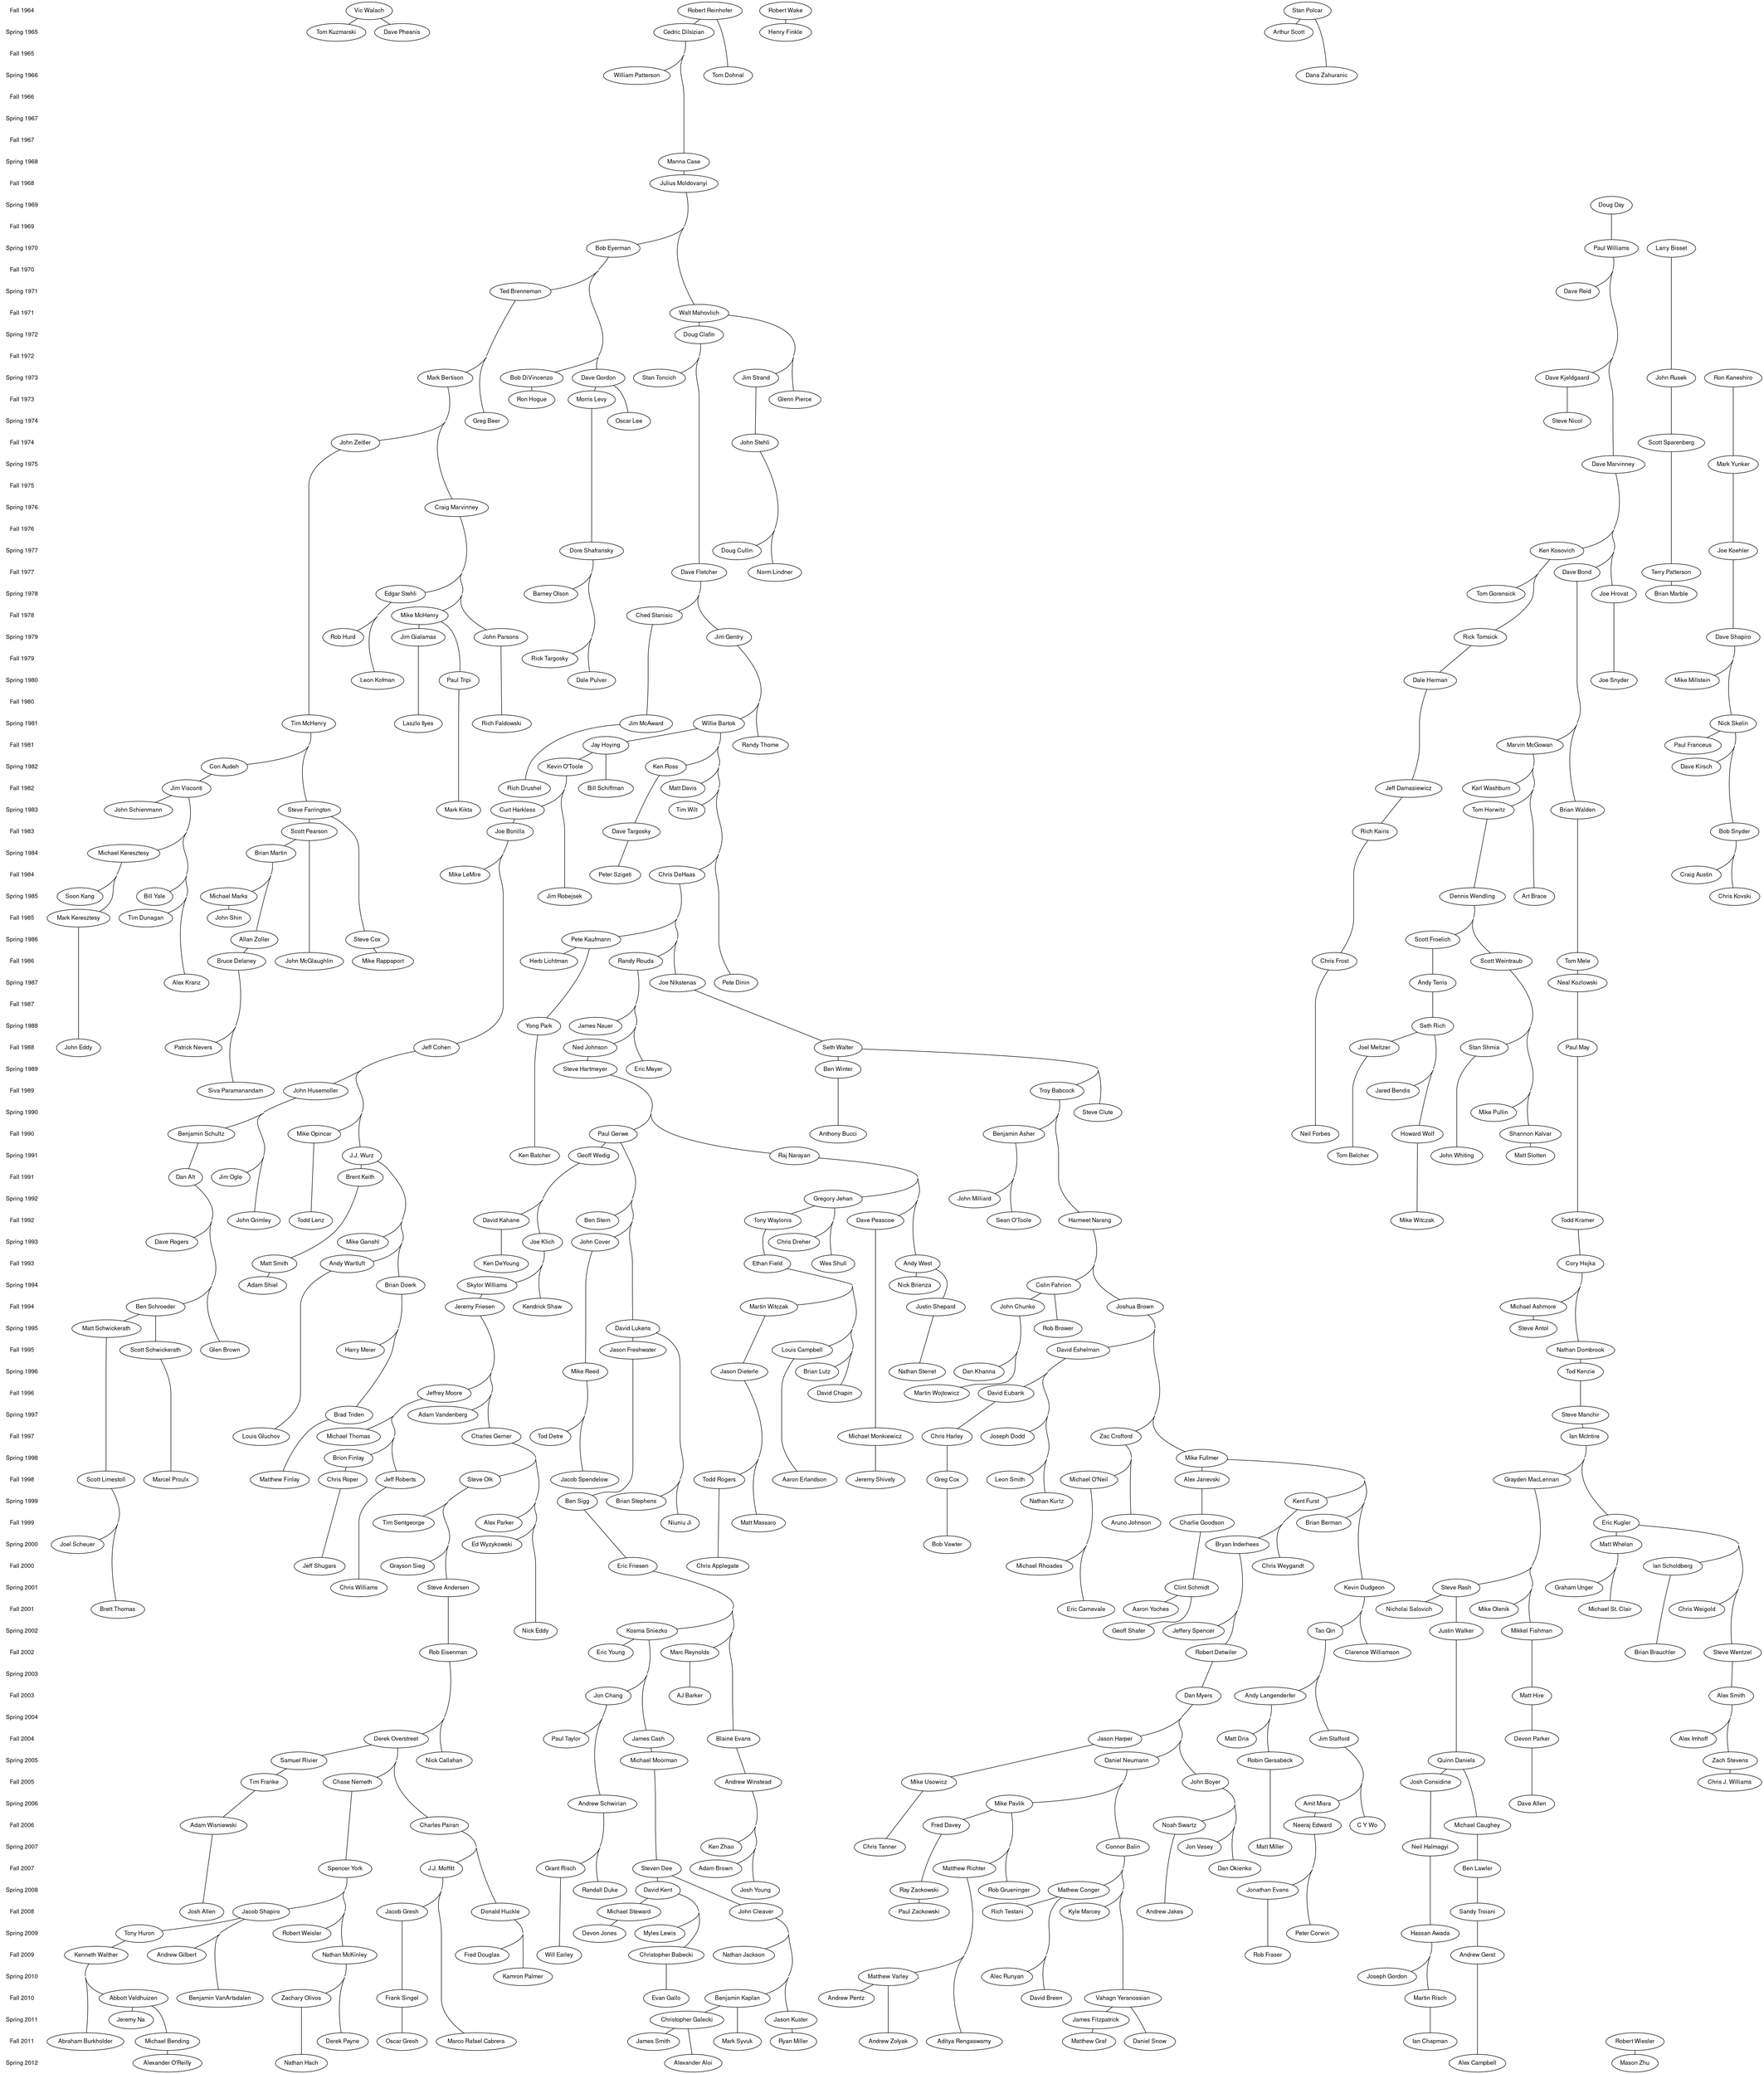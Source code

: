/******************************************
 * Beta Nu of Theta Chi Brotherhood tree. *
 * Spring 2008				  *
 * Arranged 2008 by Michael Moorman       *
 * This language has a C-like grammar and *
 * commenting system.			  *
 *****************************************/
digraph brotherhood {
	ranksep=0; // minimum separation between ranks
	concentrate=true; // gives a more flowing edge pattern
	ratio=compress; // optimizes for horizontal space
	size="50,50"; // gives it a square shape
	/* This first block represents a timeline on the left side. */
	{
		// Change font to something appropriate for your system
		node [shape=plaintext, fontname="Nimbus Sans 1", fontsize=12];
		edge [style=invis];
		"Fall 1964" -> "Spring 1965" -> "Fall 1965" -> "Spring 1966" -> "Fall 1966" -> "Spring 1967" -> "Fall 1967" -> "Spring 1968" -> "Fall 1968" -> "Spring 1969" -> "Fall 1969" -> "Spring 1970" -> "Fall 1970" -> "Spring 1971" -> "Fall 1971" -> "Spring 1972" -> "Fall 1972" -> "Spring 1973" -> "Fall 1973" -> "Spring 1974" -> "Fall 1974" -> "Spring 1975" -> "Fall 1975" -> "Spring 1976" -> "Fall 1976" -> "Spring 1977" -> "Fall 1977" -> "Spring 1978" -> "Fall 1978" -> "Spring 1979" -> "Fall 1979" -> "Spring 1980" -> "Fall 1980" -> "Spring 1981" -> "Fall 1981" -> "Spring 1982" -> "Fall 1982" -> "Spring 1983" -> "Fall 1983" -> "Spring 1984" -> "Fall 1984" -> "Spring 1985" -> "Fall 1985" -> "Spring 1986" -> "Fall 1986" -> "Spring 1987" -> "Fall 1987" -> "Spring 1988" -> "Fall 1988" -> "Spring 1989" -> "Fall 1989" -> "Spring 1990" -> "Fall 1990" -> "Spring 1991" -> "Fall 1991" -> "Spring 1992" -> "Fall 1992" -> "Spring 1993" -> "Fall 1993" -> "Spring 1994" -> "Fall 1994" -> "Spring 1995" -> "Fall 1995" -> "Spring 1996" -> "Fall 1996" -> "Spring 1997" -> "Fall 1997" -> "Spring 1998" -> "Fall 1998" -> "Spring 1999" -> "Fall 1999" -> "Spring 2000" -> "Fall 2000" -> "Spring 2001" -> "Fall 2001" -> "Spring 2002" -> "Fall 2002" -> "Spring 2003" -> "Fall 2003" -> "Spring 2004" -> "Fall 2004" -> "Spring 2005" -> "Fall 2005" -> "Spring 2006" -> "Fall 2006" -> "Spring 2007" -> "Fall 2007" -> "Spring 2008" -> "Fall 2008" -> "Spring 2009" -> "Fall 2009" -> "Spring 2010" -> "Fall 2010" -> "Spring 2011" -> "Fall 2011" -> "Spring 2012"; 
	}
	/* This lists who was in which pledge class so that everyone from each pledge class is in the same rank. */
	node [color=black, shape=ellipse, fontname="Nimbus Sans 1", fontsize=12];
	edge [arrowhead=none, arrowtail=none];
	/* Data from before 1973 is incomplete and probably inaccurate */
	{ rank = same; "Fall 1964"; "Vic Walach"; "Robert Reinhofer"; "Robert Wake"; "Stan Polcar"; }
	{ rank = same; "Spring 1965"; "Cedric Dilsizian"; "Henry Finkle"; "Arthur Scott"; "Tom Kuzmarski"; "Dave Pheanis"; }
	{ rank = same; "Fall 1965"; }
	{ rank = same; "Spring 1966"; "William Patterson"; "Tom Dohnal"; "Dana Zahuranic"; }
	{ rank = same; "Fall 1966"; }
	{ rank = same; "Spring 1967"; }
	{ rank = same; "Fall 1967"; }
	{ rank = same; "Spring 1968"; "Manna Case"; }
	{ rank = same; "Fall 1968"; "Julius Moldovanyi"; }
	{ rank = same; "Spring 1969"; "Doug Day"; }
	{ rank = same; "Fall 1969"; }
	{ rank = same; "Spring 1970"; "Paul Williams"; "Bob Eyerman"; "Larry Bisset"; }
	{ rank = same; "Fall 1970"; }
	{ rank = same; "Spring 1971"; "Dave Reid"; "Ted Brenneman"; }
	{ rank = same; "Fall 1971"; "Walt Mahovlich"; }
	{ rank = same; "Spring 1972"; "Doug Clafin"; }
	{ rank = same; "Fall 1972"; }
	/* Everything below here is fairly accurate */
	{ rank = same; "Spring 1973"; "Bob DiVincenzo"; "Mark Bertison"; "Dave Kjeldgaard"; "Dave Gordon"; "Jim Strand"; "Stan Toncich"; "John Rusek"; "Ron Kaneshiro"; }
	{ rank = same; "Fall 1973"; "Ron Hogue"; "Morris Levy"; "Glenn Pierce"; }
	{ rank = same; "Spring 1974"; "Steve Nicol"; "Greg Beer"; "Oscar Lee"; }
	{ rank = same; "Fall 1974"; "John Zeitler"; "John Stehli"; "Scott Sparenberg"; }
	{ rank = same; "Spring 1975"; "Dave Marvinney"; "Mark Yunker"; }
	{ rank = same; "Fall 1975"; }
	{ rank = same; "Spring 1976"; "Craig Marvinney"; }
	{ rank = same; "Fall 1976"; }
	{ rank = same; "Spring 1977"; "Ken Kosovich"; "Dore Shafransky"; "Doug Cullin"; "Joe Koehler"; }
	{ rank = same; "Fall 1977"; "Dave Bond"; "Dave Fletcher"; "Norm Lindner"; "Terry Patterson"; }
	{ rank = same; "Spring 1978"; "Brian Marble"; "Tom Gorensick"; "Joe Hrovat"; "Edgar Stehli"; "Barney Olson"; }
	{ rank = same; "Fall 1978"; "Mike McHenry"; "Ched Stanisic"; }
	{ rank = same; "Spring 1979"; "Dave Shapiro"; "Rick Tomsick"; "John Parsons"; "Jim Gialamas"; "Rob Hurd"; "Jim Gentry"; }
	{ rank = same; "Fall 1979"; "Rick Targosky"; }
	{ rank = same; "Spring 1980"; "Mike Millstein"; "Dale Herman"; "Joe Snyder"; "Leon Kofman"; "Paul Tripi"; "Dale Pulver"; }
	{ rank = same; "Fall 1980"; }
	{ rank = same; "Spring 1981"; "Nick Skelin"; "Tim McHenry"; "Laszlo Ilyes"; "Rich Faldowski"; "Willie Bartok"; "Jim McAward"; }
	{ rank = same; "Fall 1981"; "Randy Thome"; "Jay Hoying"; "Marvin McGowan"; "Paul Franceus" }
	{ rank = same; "Spring 1982"; "Dave Kirsch"; "Con Audeh"; "Ken Ross"; "Kevin O'Toole"; }
	{ rank = same; "Fall 1982"; "Rich Drushel"; "Bill Schiffman"; "Matt Davis"; "Jim Visconti"; "Jeff Damasiewicz"; "Karl Washburn"; }
	{ rank = same; "Spring 1983"; "Curt Harkless"; "Tim Wilt"; "Mark Kikta"; "John Schienmann"; "Steve Farrington"; "Brian Walden"; "Tom Horwitz"; }
	{ rank = same; "Fall 1983"; "Dave Targosky"; "Scott Pearson"; "Rich Kairis"; "Bob Snyder"; "Joe Bonilla"; }
	{ rank = same; "Spring 1984"; "Michael Keresztesy"; "Brian Martin"; }
	{ rank = same; "Fall 1984"; "Craig Austin"; "Mike LeMire"; "Peter Szigeti"; "Chris DeHaas"; }
	{ rank = same; "Spring 1985"; "Art Brace"; "Jim Robejsek"; "Bill Yale"; "Soon Kang"; "Michael Marks"; "Chris Kovski"; "Dennis Wendling"; }
	{ rank = same; "Fall 1985"; "Mark Keresztesy"; "John Shin"; "Tim Dunagan"; }
	{ rank = same; "Spring 1986"; "Pete Kaufmann"; "Steve Cox"; "Allan Zoller"; "Scott Froelich"; }
	{ rank = same; "Fall 1986"; "Scott Weintraub"; "Tom Mele"; "Chris Frost"; "John McGlaughlin"; "Bruce Delaney"; "Mike Rappaport"; "Herb Lichtman"; "Randy Rouda"; }
	{ rank = same; "Spring 1987"; "Pete Dinin"; "Joe Nikstenas"; "Alex Kranz"; "Neal Kozlowski"; "Andy Terris"; }
	{ rank = same; "Fall 1987"; }
	{ rank = same; "Spring 1988"; "James Nauer"; "Yong Park"; "Seth Rich"; }
	{ rank = same; "Fall 1988"; "Jeff Cohen"; "Ned Johnson"; "Seth Walter"; "John Eddy"; "Patrick Nevers"; "Paul May"; "Stan Shmia"; "Joel Meltzer"; }
	{ rank = same; "Spring 1989"; "Eric Meyer"; "Steve Hartmeyer"; "Ben Winter"; }
	{ rank = same; "Fall 1989"; "John Husemoller"; "Troy Babcock"; "Siva Paramanandam"; "Jared Bendis"; }
	{ rank = same; "Spring 1990"; "Mike Pullin"; "Steve Clute"; }
	{ rank = same; "Fall 1990"; "Mike Opincar"; "Benjamin Schultz"; "Paul Gerwe"; "Anthony Bucci"; "Benjamin Asher"; "Neil Forbes"; "Howard Wolf"; "Shannon Kalvar"; }
	{ rank = same; "Spring 1991"; "J.J. Wurz"; "Geoff Wedig"; "Raj Narayan"; "Ken Batcher"; "John Whiting"; "Matt Slotten"; "Tom Belcher"; }
	{ rank = same; "Fall 1991"; "Jim Ogle"; "Dan Alt"; "Brent Keith"; }
	{ rank = same; "Spring 1992"; "John Milliard"; "Gregory Jehan"; }
	{ rank = same; "Fall 1992"; "Mike Witczak"; "Todd Kramer"; "Sean O'Toole"; "Harmeet Narang"; "Tony Waylonis"; "Dave Peascoe"; "David Kahane"; "Ben Stern"; "John Grimley"; "Todd Lenz"; }
	{ rank = same; "Spring 1993"; "Dave Rogers"; "Mike Ganahl"; "Joe Klich"; "John Cover"; "Chris Dreher"; }
	{ rank = same; "Fall 1993"; "Cory Hojka"; "Ethan Field"; "Wes Shull"; "Andy West"; "Ken DeYoung"; "Matt Smith"; "Andy Wartluft"; }
	{ rank = same; "Spring 1994"; "Adam Shiel"; "Brian Doerk"; "Skylor Williams"; "Nick Brienza"; "Colin Fahrion"; }
	{ rank = same; "Fall 1994"; "Ben Schroeder"; "Kendrick Shaw"; "Jeremy Friesen"; "Justin Shepard"; "Martin Witczak"; "John Chunko"; "Joshua Brown"; "Michael Ashmore"; }
	{ rank = same; "Spring 1995"; "Matt Schwickerath"; "David Lukens"; "Rob Brower"; "Steve Antol"; }
	{ rank = same; "Fall 1995"; "Nathan Dombrook"; "David Eshelman"; "Louis Campbell"; "Jason Freshwater"; "Harry Meier"; "Scott Schwickerath"; "Glen Brown"; }
	{ rank = same; "Spring 1996"; "Mike Reed"; "Nathan Sterret"; "Jason Dieterle"; "Brian Lutz"; "Dan Khanna"; "Tod Kenzie"; }
	{ rank = same; "Fall 1996"; "Jeffrey Moore"; "David Chapin"; "Martin Wojtowicz"; "David Eubank"; }
	{ rank = same; "Spring 1997"; "Adam Vandenberg"; "Steve Manchir"; "Brad Triden"; }
	{ rank = same; "Fall 1997"; "Ian McIntire"; "Joseph Dodd"; "Chris Harley"; "Zac Crofford"; "Michael Monkiewicz"; "Tod Detre"; "Michael Thomas"; "Charles Gerner"; "Louis Gluchov"; }
	{ rank = same; "Spring 1998"; "Brion Finlay"; "Mike Fullmer"; }
	{ rank = same; "Fall 1998"; "Scott Limestoll"; "Steve Olk"; "Matthew Finlay"; "Marcel Proulx"; "Chris Roper"; "Jacob Spendelow"; "Jeff Roberts"; "Jeremy Shively"; "Todd Rogers"; "Aaron Erlandson"; "Michael O'Neil"; "Greg Cox"; "Leon Smith"; "Alex Janevski"; "Grayden MacLennan"; }
	{ rank = same; "Spring 1999"; "Kent Furst"; "Nathan Kurtz"; "Brian Stephens"; "Ben Sigg"; }
	{ rank = same; "Fall 1999"; "Tim Sentgeorge"; "Alex Parker"; "Niuniu Ji"; "Matt Massaro"; "Eric Kugler"; "Aruno Johnson"; "Brian Berman"; "Charlie Goodson"; }
	{ rank = same; "Spring 2000"; "Joel Scheuer"; "Ed Wyzykowski"; "Bryan Inderhees"; "Bob Vawter"; "Matt Whelan"; }
	{ rank = same; "Fall 2000"; "Ian Scholdberg"; "Chris Weygandt"; "Michael Rhoades"; "Chris Applegate"; "Eric Friesen"; "Grayson Sieg"; "Jeff Shugars"; }
	{ rank = same; "Spring 2001"; "Steve Andersen"; "Chris Williams"; "Clint Schmidt"; "Kevin Dudgeon"; "Steve Rash"; "Graham Unger"; }
	{ rank = same; "Fall 2001"; "Eric Carnevale"; "Chris Weigold"; "Brett Thomas"; "Chris Weigold"; "Nicholai Salovich"; "Mike Olenik"; "Michael St. Clair"; "Aaron Yoches"; }
	{ rank = same; "Spring 2002"; "Kosma Sniezko"; "Mikkel Fishman"; "Justin Walker"; "Tao Qin"; "Jeffery Spencer"; "Geoff Shafer"; "Nick Eddy";  }
	{ rank = same; "Fall 2002"; "Steve Wentzel"; "Clarence Williamson"; "Brian Brauchler"; "Rob Eisenman"; "Eric Young"; "Marc Reynolds"; "Robert Detwiler"; }
	{ rank = same; "Spring 2003"; }
	{ rank = same; "Fall 2003"; "Dan Myers"; "Andy Langenderfer"; "Jon Chang"; "Alex Smith"; "Matt Hire"; "AJ Barker"; }
	{ rank = same; "Spring 2004"; }
	{ rank = same; "Fall 2004"; "Jason Harper"; "Derek Overstreet"; "Devon Parker"; "James Cash"; "Jim Stafford"; "Blaine Evans"; "Matt Dria"; "Alex Imhoff"; "Paul Taylor"; }
	{ rank = same; "Spring 2005"; "Michael Moorman"; "Daniel Neumann"; "Robin Gersabeck"; "Samuel Rivier"; "Zach Stevens"; "Nick Callahan"; "Quinn Daniels"; }
	{ rank = same; "Fall 2005"; "John Boyer"; "Andrew Winstead"; "Josh Considine"; "Chase Nemeth"; "Tim Franke"; "Chris J. Williams"; "Mike Usowicz"; }
	{ rank = same; "Spring 2006"; "Mike Pavlik"; "Amit Misra"; "Andrew Schwirian"; "Dave Allen"; }
	{ rank = same; "Fall 2006"; "C Y Wo"; "Adam Wisniewski"; "Neeraj Edward"; "Charles Pairan"; "Michael Caughey"; "Noah Swartz"; "Fred Davey"; }
	{ rank = same; "Spring 2007"; "Ken Zhao"; "Connor Balin"; "Chris Tanner"; "Jon Vesey"; "Matt Miller"; "Neil Halmagyi"; }
	{ rank = same; "Fall 2007"; "J.J. Moffitt"; "Matthew Richter"; "Dan Okienko"; "Steven Dee"; "Spencer York"; "Ben Lawler"; "Adam Brown"; "Grant Risch"; }
	{ rank = same; "Spring 2008"; "Ray Zackowski"; "Jonathan Evans"; "Rob Grueninger"; "Mathew Conger"; "Randall Duke"; "David Kent"; "Josh Young"; }
	{ rank = same; "Fall 2008"; "Josh Allen"; "John Cleaver"; "Jacob Gresh"; "Donald Huckle"; "Andrew Jakes"; "Kyle Marcey"; "Jacob Shapiro"; "Michael Steward"; "Rich Testani"; "Sandy Troiani"; "Paul Zackowski";}
	{ rank = same; "Spring 2009"; "Hassan Awada"; "Peter Corwin"; "Tony Huron"; "Devon Jones"; "Myles Lewis"; "Robert Weisler"}
	{ rank = same; "Fall 2009"; "Christopher Babecki"; "Fred Douglas"; "Will Earley"; "Rob Fraser"; "Andrew Gerst"; "Andrew Gilbert"; "Nathan Jackson"; "Kenneth Walther"; "Nathan McKinley"}
  	{ rank = same; "Spring 2010"; "Joseph Gordon"; "Kamron Palmer"; "Alec Runyan"; "Matthew Varley"}
	{ rank = same; "Fall 2010"; "David Breen"; "Evan Gallo"; "Benjamin Kaplan"; "Zachary Olivos"; "Andrew Pentz"; "Martin Risch"; "Frank Singel"; "Benjamin VanArtsdalen"; "Vahagn Yeranossian"}
	{ rank = same; "Spring 2011"; "James Fitzpatrick"; "Christopher Galecki"; "Jason Kuster"; "Jeremy Na"}
	{ rank = same; "Fall 2011"; "Michael Bending"; "Abraham Burkholder"; "Marco Rafael Cabrera"; "Ian Chapman"; "Matthew Graf"; "Oscar Gresh"; "Ryan Miller"; "Derek Payne"; "Aditya Rengaswamy"; "James Smith"; "Daniel Snow"; "Mark Syvuk"; "Andrew Zolyak"}
	{ rank = same; "Spring 2012"; "Alexander Aloi"; "Nathan Hach"; "Alexander O'Reilly"; "Mason Zhu"; "Alex Campbell";}
	
	/* Big brother -> Little brother.  Sorted alphabetically by big brother last name. */
	"Dan Alt" -> "Dave Rogers";
	"Dan Alt" -> "Ben Schroeder";
	"Dan Alt" -> "Glen Brown";
	"Steve Andersen" -> "Rob Eisenman";
	"Benjamin Asher" -> "Sean O'Toole";
	"Benjamin Asher" -> "John Milliard";
	"Michael Ashmore" -> "Steve Antol";
	"Con Audeh" -> "Jim Visconti";
  	"Hassan Awada" -> "Joseph Gordon";
	"Hassan Awada" -> "Martin Risch";
	"Troy Babcock" -> "Harmeet Narang";
	"Troy Babcock" -> "Benjamin Asher";
	"Christopher Babecki" -> "Evan Gallo";
	"Connor Balin" -> "Mathew Conger";
	"Connor Balin" -> "Kyle Marcey";
	"Connor Balin" -> "Vahagn Yeranossian";
	"Willie Bartok" -> "Jay Hoying";
	"Willie Bartok" -> "Matt Davis";
	"Willie Bartok" -> "Pete Dinin";
	"Willie Bartok" -> "Ken Ross";
	"Willie Bartok" -> "Tim Wilt";
	"Willie Bartok" -> "Chris DeHaas";
	"Mark Bertison" -> "Craig Marvinney";
	"Mark Bertison" -> "John Zeitler";
	"Michael Bending" -> "Alexander O'Reilly";
	"Larry Bisset" -> "John Rusek";
	"Dave Bond" -> "Marvin McGowan";
	"Dave Bond" -> "Brian Walden";
	"Joe Bonilla" -> "Jeff Cohen";
	"Joe Bonilla" -> "Mike LeMire";
	"John Boyer" -> "Noah Swartz";
	"John Boyer" -> "Jon Vesey";
	"John Boyer" -> "Dan Okienko";
	"Ted Brenneman" -> "Greg Beer";
	"Ted Brenneman" -> "Mark Bertison";
	"Joshua Brown" -> "Mike Fullmer";
	"Joshua Brown" -> "David Eshelman";
	"Joshua Brown" -> "Zac Crofford";
	"Louis Campbell" -> "Aaron Erlandson";
	"Manna Case" -> "Julius Moldovanyi";
	"James Cash" -> "Michael Moorman";
	"Michael Caughey" -> "Ben Lawler";
	"Jon Chang" -> "Paul Taylor";
	"Jon Chang" -> "Andrew Schwirian";
	"John Chunko" -> "Martin Wojtowicz"
	"John Chunko" -> "Dan Khanna";
	"Doug Clafin" -> "Stan Toncich";
	"Doug Clafin" -> "Dave Fletcher";
	"John Cleaver" -> "Nathan Jackson"
	"John Cleaver" -> "Benjamin Kaplan";
	"John Cleaver" -> "Jason Kuster";
	"Jeff Cohen" -> "John Husemoller";
	"Jeff Cohen" -> "J.J. Wurz";
	"Jeff Cohen" -> "Mike Opincar";
	"Mathew Conger" -> "Rich Testani";
  	"Mathew Conger" -> "Alec Runyan";
	"Mathew Conger" -> "David Breen";
	"Josh Considine" -> "Neil Halmagyi";
	"John Cover" -> "Mike Reed";
	"Greg Cox" -> "Bob Vawter";
	"Steve Cox" -> "Mike Rappaport";
	"Zac Crofford" -> "Michael O'Neil";
	"Zac Crofford" -> "Aruno Johnson";
	"Jeff Damasiewicz" -> "Rich Kairis";
	"Quinn Daniels" -> "Josh Considine";
	"Quinn Daniels" -> "Michael Caughey";
	"Fred Davey" -> "Ray Zackowski"
	"Doug Day" -> "Paul Williams";
	"Steven Dee" -> "David Kent";
	"Steven Dee" -> "John Cleaver";
	"Chris DeHaas" -> "Randy Rouda";
	"Chris DeHaas" -> "Joe Nikstenas";
	"Chris DeHaas" -> "Pete Kaufmann";
	"Bruce Delaney" -> "Patrick Nevers";
	"Bruce Delaney" -> "Siva Paramanandam";
	"Robert Detwiler" -> "Dan Myers";
	"Jason Dieterle" -> "Todd Rogers";
	"Jason Dieterle" -> "Matt Massaro";
	"Cedric Dilsizian" -> "William Patterson";
	"Cedric Dilsizian" -> "Manna Case";
	"Bob DiVincenzo" -> "Ron Hogue";
	"Brian Doerk" -> "Brad Triden"
	"Brian Doerk" -> "Harry Meier";
	"Nathan Dombrook" -> "Tod Kenzie";
	"Kevin Dudgeon" -> "Clarence Williamson";
	"Kevin Dudgeon" -> "Tao Qin";
	"Neeraj Edward" -> "Jonathan Evans";
	"Neeraj Edward" -> "Peter Corwin";
	"Rob Eisenman" -> "Derek Overstreet";
	"Rob Eisenman" -> "Nick Callahan";
	"David Eshelman" -> "Nathan Kurtz";
	"David Eshelman" -> "David Eubank";
	"David Eshelman" -> "Joseph Dodd";
	"David Eshelman" -> "Leon Smith"
	"David Eubank" -> "Chris Harley";
	"Blaine Evans" -> "Andrew Winstead";
	"Jonathan Evans" -> "Rob Fraser"
	"Bob Eyerman" -> "Ted Brenneman";
	"Bob Eyerman" -> "Bob DiVincenzo";
	"Bob Eyerman" -> "Dave Gordon";
	"Colin Fahrion" -> "Rob Brower";
	"Colin Fahrion" -> "John Chunko";
	"Steve Farrington" -> "Scott Pearson";
	"Steve Farrington" -> "Steve Cox";
	"Ethan Field" -> "Brian Lutz";
	"Ethan Field" -> "Louis Campbell";
	"Ethan Field" -> "David Chapin";
	"Ethan Field" -> "Martin Witczak";
	"Brion Finlay" -> "Chris Roper";
	"Mikkel Fishman" -> "Matt Hire";
	"James Fitzpatrick" -> "Matthew Graf";
	"Dave Fletcher" -> "Ched Stanisic";
	"Dave Fletcher" -> "Jim Gentry";
	"Tim Franke" -> "Adam Wisniewski";
	"Jason Freshwater" -> "Ben Sigg";
	"Eric Friesen" -> "Blaine Evans";
	"Eric Friesen" -> "Kosma Sniezko";
	"Eric Friesen" -> "Marc Reynolds";
	"Jeremy Friesen" -> "Jeffrey Moore";
	"Jeremy Friesen" -> "Adam Vandenberg";
	"Jeremy Friesen" -> "Charles Gerner";
	"Scott Froelich" -> "Andy Terris";
	"Chris Frost" -> "Neil Forbes";
	"Mike Fullmer" -> "Kevin Dudgeon";
	"Mike Fullmer" -> "Alex Janevski";
	"Mike Fullmer" -> "Kent Furst";
	"Mike Fullmer" -> "Brian Berman";
	"Kent Furst" -> "Bryan Inderhees";
	"Kent Furst" -> "Chris Weygandt";
	"Christopher Galecki" -> "James Smith";
	"Christopher Galecki" -> "Alexander Aloi";
	"Jim Gentry" -> "Randy Thome";
	"Jim Gentry" -> "Willie Bartok";
	"Charles Gerner" -> "Steve Olk";
	"Charles Gerner" -> "Ed Wyzykowski";
	"Charles Gerner" -> "Alex Parker";
	"Charles Gerner" -> "Nick Eddy";
	"Robin Gersabeck" -> "Matt Miller";
	"Andrew Gerst" -> "Alex Campbell";
	"Paul Gerwe" -> "David Lukens";
	"Paul Gerwe" -> "Geoff Wedig";
	"Paul Gerwe" -> "John Cover";
	"Paul Gerwe" -> "Ben Stern";
	"Jim Gialamas" -> "Laszlo Ilyes";
	"Charlie Goodson" -> "Clint Schmidt";
	"Dave Gordon" -> "Oscar Lee";
	"Dave Gordon" -> "Morris Levy";
	"Jacob Gresh" -> "Frank Singel";
	"Neil Halmagyi" -> "Hassan Awada";
	"Curt Harkless" -> "Joe Bonilla";
	"Jason Harper" -> "Mike Usowicz";
	"Chris Harley" -> "Greg Cox";
	"Steve Hartmeyer" -> "Paul Gerwe";
	"Steve Hartmeyer" -> "Raj Narayan";
	"Dale Herman" -> "Jeff Damasiewicz";
	"Matt Hire" -> "Devon Parker";
	"Cory Hojka" -> "Nathan Dombrook";
	"Cory Hojka" -> "Michael Ashmore";
	"Tom Horwitz" -> "Dennis Wendling";
	"Jay Hoying" -> "Kevin O'Toole";
	"Jay Hoying" -> "Bill Schiffman";
	"Joe Hrovat" -> "Joe Snyder";
	"Donald Huckle" -> "Fred Douglas";
  	"Donald Huckle" -> "Kamron Palmer";
	"Tony Huron" -> "Kenneth Walther";
	"John Husemoller" -> "Benjamin Schultz";
	"John Husemoller" -> "Jim Ogle";
	"John Husemoller" -> "John Grimley";
	"Bryan Inderhees" -> "Jeffery Spencer";
	"Bryan Inderhees" -> "Robert Detwiler";
	"Alex Janevski" -> "Charlie Goodson";
	"Gregory Jehan" -> "Tony Waylonis"; 
	"Gregory Jehan" -> "Chris Dreher";
	"Gregory Jehan" -> "Wes Shull";
	"Ned Johnson" -> "Steve Hartmeyer";
	"David Kahane" -> "Ken DeYoung";
	"Rich Kairis" -> "Chris Frost";
	"Shannon Kalvar" -> "Matt Slotten";
	"Ron Kaneshiro" -> "Mark Yunker";
	"Benjamin Kaplan" -> "Christopher Galecki";
	"Benjamin Kaplan" -> "Mark Syvuk";
	"Pete Kaufmann" -> "Herb Lichtman";
	"Pete Kaufmann" -> "Yong Park";
	"Kenneth Walther" -> "Abbott Veldhuizen";
	"Kenneth Walther" -> "Abraham Burkholder";
	"Brent Keith" -> "Matt Smith";
	"David Kent" -> "Michael Steward";
	"David Kent" -> "Myles Lewis";
	"David Kent" -> "Christopher Babecki"
	"Tod Kenzie" -> "Steve Manchir";
	"Michael Keresztesy" -> "Mark Keresztesy";
	"Michael Keresztesy" -> "Soon Kang";
	"Mark Keresztesy" -> "John Eddy";
	"Dave Kjeldgaard" -> "Steve Nicol";
	"Joe Klich" -> "Kendrick Shaw";
	"Joe Klich" -> "Skylor Williams";
	"Joe Koehler" -> "Dave Shapiro";
	"Ken Kosovich" -> "Tom Gorensick";
	"Ken Kosovich" -> "Rick Tomsick";
	"Neal Kozlowski" -> "Paul May";
	"Todd Kramer" -> "Cory Hojka";
	"Eric Kugler" -> "Chris Weigold";
	"Eric Kugler" -> "Matt Whelan";
	"Eric Kugler" -> "Steve Wentzel";
	"Eric Kugler" -> "Ian Scholdberg";
	"Jason Kuster" -> "Ryan Miller";
	"Andy Langenderfer" -> "Robin Gersabeck";
	"Andy Langenderfer" -> "Matt Dria";
	"Ben Lawler" -> "Sandy Troiani";
	"Morris Levy" -> "Dore Shafransky";
	"Scott Limestoll" -> "Brett Thomas";
	"Scott Limestoll" -> "Joel Scheuer";
	"David Lukens" -> "Niuniu Ji";
	"David Lukens" -> "Jason Freshwater";
	"David Lukens" -> "Brian Stephens";
	"Grayden MacLennan" -> "Steve Rash";
	"Grayden MacLennan" -> "Mikkel Fishman";
	"Grayden MacLennan" -> "Mike Olenik";
	"Walt Mahovlich" -> "Doug Clafin";
	"Walt Mahovlich" -> "Glenn Pierce";
	"Walt Mahovlich" -> "Jim Strand";
	"Steve Manchir" -> "Ian McIntire";
	"Michael Marks" -> "John Shin";
	"Brian Martin" -> "Michael Marks";
	"Brian Martin" -> "Allan Zoller";
	"Craig Marvinney" -> "John Parsons";
	"Craig Marvinney" -> "Mike McHenry";
	"Craig Marvinney" -> "Edgar Stehli";
	"Dave Marvinney" -> "Dave Bond";
	"Dave Marvinney" -> "Ken Kosovich";
	"Dave Marvinney" -> "Joe Hrovat";
	"Paul May" -> "Todd Kramer";
	"Jim McAward" -> "Rich Drushel";
	"Marvin McGowan" -> "Art Brace";
	"Marvin McGowan" -> "Karl Washburn";
	"Marvin McGowan" -> "Tom Horwitz";
	"Mike McHenry" -> "Jim Gialamas";
	"Mike McHenry" -> "Paul Tripi";
	"Tim McHenry" -> "Con Audeh";
	"Tim McHenry" -> "Steve Farrington";
	"Ian McIntire" -> "Eric Kugler";
	"Ian McIntire" -> "Grayden MacLennan";
	"Nathan McKinley" -> "Zachary Olivos";
	"Nathan McKinley" -> "Derek Payne";
	"Tom Mele" -> "Neal Kozlowski";
	"Joel Meltzer" -> "Tom Belcher";
	"Amit Misra" -> "Neeraj Edward";
	"J.J. Moffitt" -> "Jacob Gresh";
	"J.J. Moffitt" -> "Marco Rafael Cabrera";
	"Julius Moldovanyi" -> "Bob Eyerman";
	"Julius Moldovanyi" -> "Walt Mahovlich";
	"Michael Monkiewicz" -> "Jeremy Shively";
	"Jeffrey Moore" -> "Michael Thomas";
	"Jeffrey Moore" -> "Brion Finlay";
	"Jeffrey Moore" -> "Jeff Roberts";
	"Michael Moorman" -> "Steven Dee";
	"Dan Myers" -> "John Boyer";
	"Dan Myers" -> "Daniel Neumann";
	"Dan Myers" -> "Jason Harper";
	"Harmeet Narang" -> "Colin Fahrion";
	"Harmeet Narang" -> "Joshua Brown";
	"Raj Narayan" -> "Dave Peascoe";
	"Raj Narayan" -> "Gregory Jehan";
	"Raj Narayan" -> "Andy West";
	"Chase Nemeth" -> "Spencer York";
	"Daniel Neumann" -> "Mike Pavlik";
	"Daniel Neumann" -> "Connor Balin";
	"Joe Nikstenas" -> "Seth Walter";
	"Michael O'Neil" -> "Eric Carnevale";
	"Michael O'Neil" -> "Michael Rhoades";
	"Kevin O'Toole" -> "Curt Harkless";
	"Kevin O'Toole" -> "Jim Robejsek";
	"Zachary Olivos" -> "Nathan Hach";
	"Steve Olk" -> "Tim Sentgeorge";
	"Steve Olk" -> "Grayson Sieg";
	"Steve Olk" -> "Steve Andersen";
	"Mike Opincar" -> "Todd Lenz";
	"Derek Overstreet" -> "Charles Pairan";
	"Derek Overstreet" -> "Samuel Rivier";
	"Derek Overstreet" -> "Chase Nemeth";
	"Charles Pairan" -> "J.J. Moffitt";
	"Charles Pairan" -> "Donald Huckle";
	"Yong Park" -> "Ken Batcher";
	"Devon Parker" -> "Dave Allen";
	"John Parsons" -> "Rich Faldowski";
	"Terry Patterson" -> "Brian Marble";
	"Mike Pavlik" -> "Matthew Richter";
	"Mike Pavlik" -> "Fred Davey";
	"Mike Pavlik" -> "Rob Grueninger";
	"Scott Pearson" -> "Brian Martin";
	"Scott Pearson" -> "John McGlaughlin";
	"Dave Peascoe" -> "Michael Monkiewicz";
	"Stan Polcar" -> "Arthur Scott";
	"Stan Polcar" -> "Dana Zahuranic";
	"Tao Qin" -> "Andy Langenderfer";
	"Tao Qin" -> "Jim Stafford";
	"Steve Rash" -> "Justin Walker";
	"Steve Rash" -> "Nicholai Salovich";
	"Mike Reed" -> "Jacob Spendelow";
	"Mike Reed" -> "Tod Detre";
	"Robert Reinhofer" -> "Cedric Dilsizian";
	"Robert Reinhofer" -> "Tom Dohnal";
	"Marc Reynolds" -> "AJ Barker";
	"Seth Rich" -> "Joel Meltzer";
	"Seth Rich" -> "Jared Bendis";
	"Seth Rich" -> "Howard Wolf"; 
  	"Matthew Richter" -> "Matthew Varley";
	"Matthew Richter" -> "Aditya Rengaswamy";
	"Grant Risch" -> "Will Earley";
	"Martin Risch" -> "Ian Chapman";
	"Samuel Rivier" -> "Tim Franke";
	"Jeff Roberts" -> "Chris Williams";
	"Todd Rogers" -> "Chris Applegate";
	"Chris Roper" -> "Jeff Shugars";
	"Ken Ross" -> "Dave Targosky";
	"Randy Rouda" -> "James Nauer";
	"Randy Rouda" -> "Eric Meyer";
	"Randy Rouda" -> "Ned Johnson";
	"John Rusek" -> "Scott Sparenberg";
	"Clint Schmidt" -> "Aaron Yoches";
	"Clint Schmidt" -> "Geoff Shafer";
	"Ian Scholdberg" -> "Brian Brauchler";
	"Ben Schroeder" -> "Matt Schwickerath";
	"Ben Schroeder" -> "Scott Schwickerath";
	"Benjamin Schultz" -> "Dan Alt";
	"Matt Schwickerath" -> "Scott Limestoll";
	"Scott Schwickerath" -> "Marcel Proulx";
	"Andrew Schwirian" -> "Grant Risch";
	"Andrew Schwirian" -> "Randall Duke";
	"Dore Shafransky" -> "Barney Olson";
	"Dore Shafransky" -> "Rick Targosky";
	"Dore Shafransky" -> "Dale Pulver";
	"Dave Shapiro" -> "Mike Millstein";
	"Dave Shapiro" -> "Nick Skelin";
	"Jacob Shapiro" -> "Tony Huron";
	"Jacob Shapiro" -> "Andrew Gilbert";
	"Jacob Shapiro" -> "Benjamin VanArtsdalen";
	"Justin Shepard" -> "Nathan Sterret";
	"Stan Shmia" -> "John Whiting";
	"Ben Sigg" -> "Eric Friesen";
	"Frank Singel" -> "Oscar Gresh";
	"Nick Skelin" -> "Dave Kirsch";
	"Nick Skelin" -> "Paul Franceus";
	"Nick Skelin" -> "Bob Snyder";
	"Alex Smith" -> "Alex Imhoff";
	"Alex Smith" -> "Zach Stevens";
	"Matt Smith" -> "Adam Shiel";
	"Kosma Sniezko" -> "James Cash";
	"Kosma Sniezko" -> "Eric Young";
	"Kosma Sniezko" -> "Jon Chang";
	"Bob Snyder" -> "Craig Austin";
	"Bob Snyder" -> "Chris Kovski";
	"Scott Sparenberg" -> "Terry Patterson";
	"Jim Stafford" -> "Amit Misra";
	"Jim Stafford" -> "C Y Wo";
	"Ched Stanisic" -> "Jim McAward";
	"Edgar Stehli" -> "Rob Hurd";
	"Edgar Stehli" -> "Leon Kofman";
	"John Stehli" -> "Doug Cullin";
	"John Stehli" -> "Norm Lindner";
	"Michael Steward" -> "Devon Jones"
	"Zach Stevens" -> "Chris J. Williams";
	"Jim Strand" -> "John Stehli";
	"Noah Swartz" -> "Andrew Jakes";
	"Dave Targosky" -> "Peter Szigeti";
	"Andy Terris" -> "Seth Rich";
	"Rick Tomsick" -> "Dale Herman";
	"Brad Triden" -> "Matthew Finlay";
	"Paul Tripi" -> "Mark Kikta";
	"Sandy Troiani" -> "Andrew Gerst"
	"Mike Usowicz" -> "Chris Tanner";
	"Matthew Varley" -> "Andrew Pentz";
	"Matthew Varley" -> "Andrew Zolyak";
	"Jim Visconti" -> "John Schienmann";
	"Jim Visconti" -> "Bill Yale";
	"Jim Visconti" -> "Tim Dunagan";
	"Jim Visconti" -> "Alex Kranz";
	"Jim Visconti" -> "Michael Keresztesy";
	"Abbott Veldhuizen" -> "Jeremy Na";
	"Abbott Veldhuizen" -> "Michael Bending";
	"Robert Wake" -> "Henry Finkle";
	"Vic Walach" -> "Tom Kuzmarski";
	"Vic Walach" -> "Dave Pheanis";
	"Brian Walden" -> "Tom Mele";
	"Justin Walker" -> "Quinn Daniels";
	"Seth Walter" -> "Troy Babcock";
	"Seth Walter" -> "Ben Winter";
	"Seth Walter" -> "Steve Clute";
	"Andy Wartluft" -> "Louis Gluchov";
	"Tony Waylonis" -> "Ethan Field";
	"Matt Whelan" -> "Graham Unger";
	"Matt Whelan" -> "Michael St. Clair";
	"Robert Wiesler" -> "Mason Zhu";
	"Scott Weintraub" -> "Shannon Kalvar";
	"Scott Weintraub" -> "Stan Shmia";
	"Scott Weintraub" -> "Mike Pullin";
	"Dennis Wendling" -> "Scott Weintraub";
	"Dennis Wendling" -> "Scott Froelich";
	"Steve Wentzel" -> "Alex Smith";
	"Andy West" -> "Nick Brienza";
	"Andy West" -> "Justin Shepard";
	"Paul Williams" -> "Dave Reid";
	"Paul Williams" -> "Dave Kjeldgaard";
	"Paul Williams" -> "Dave Marvinney";
	"Skylor Williams" -> "Jeremy Friesen";
	"Andrew Winstead" -> "Ken Zhao";
	"Andrew Winstead" -> "Adam Brown";
	"Andrew Winstead" -> "Josh Young";
	"Adam Wisniewski" -> "Josh Allen";
	"Martin Witczak" -> "Jason Dieterle";
	"Geoff Wedig" -> "David Kahane";
	"Geoff Wedig" -> "Joe Klich";
	"Ben Winter" -> "Anthony Bucci";
	"Howard Wolf" -> "Mike Witczak";
	"J.J. Wurz" -> "Brent Keith";
	"J.J. Wurz" -> "Andy Wartluft";
	"J.J. Wurz" -> "Mike Ganahl";
	"J.J. Wurz" -> "Brian Doerk";
	"Vahagn Yeranossian" -> "James Fitzpatrick";
	"Vahagn Yeranossian" -> "Daniel Snow";
	"Spencer York" -> "Jacob Shapiro"
	"Spencer York" -> "Robert Weisler"
	"Spencer York" -> "Nathan McKinley"
	"Mark Yunker" -> "Joe Koehler";
	"Ray Zackowski" -> "Paul Zackowski";
	"John Zeitler" -> "Tim McHenry";
	"Allan Zoller" -> "Bruce Delaney";
}
